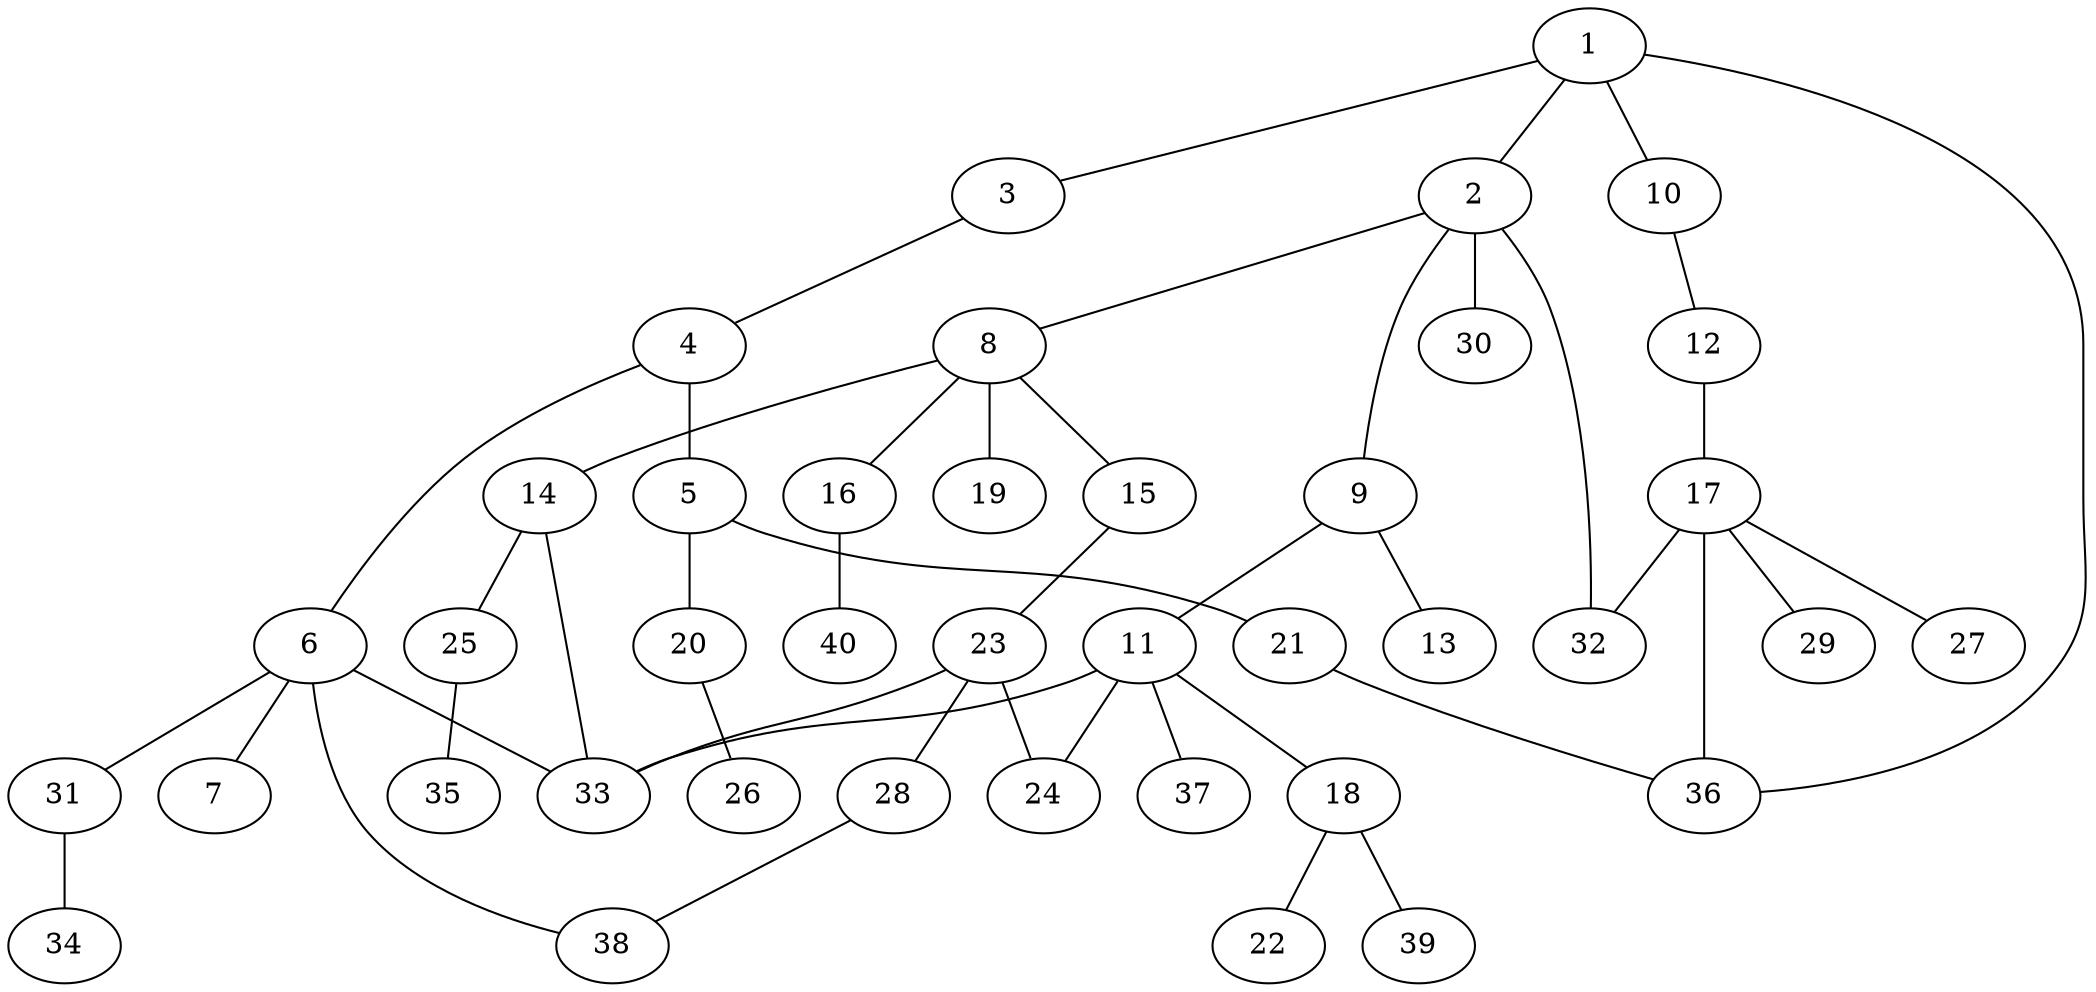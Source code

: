 graph graphname {1--2
1--3
1--10
1--36
2--8
2--9
2--30
2--32
3--4
4--5
4--6
5--20
5--21
6--7
6--31
6--33
6--38
8--14
8--15
8--16
8--19
9--11
9--13
10--12
11--18
11--24
11--33
11--37
12--17
14--25
14--33
15--23
16--40
17--27
17--29
17--32
17--36
18--22
18--39
20--26
21--36
23--24
23--28
23--33
25--35
28--38
31--34
}